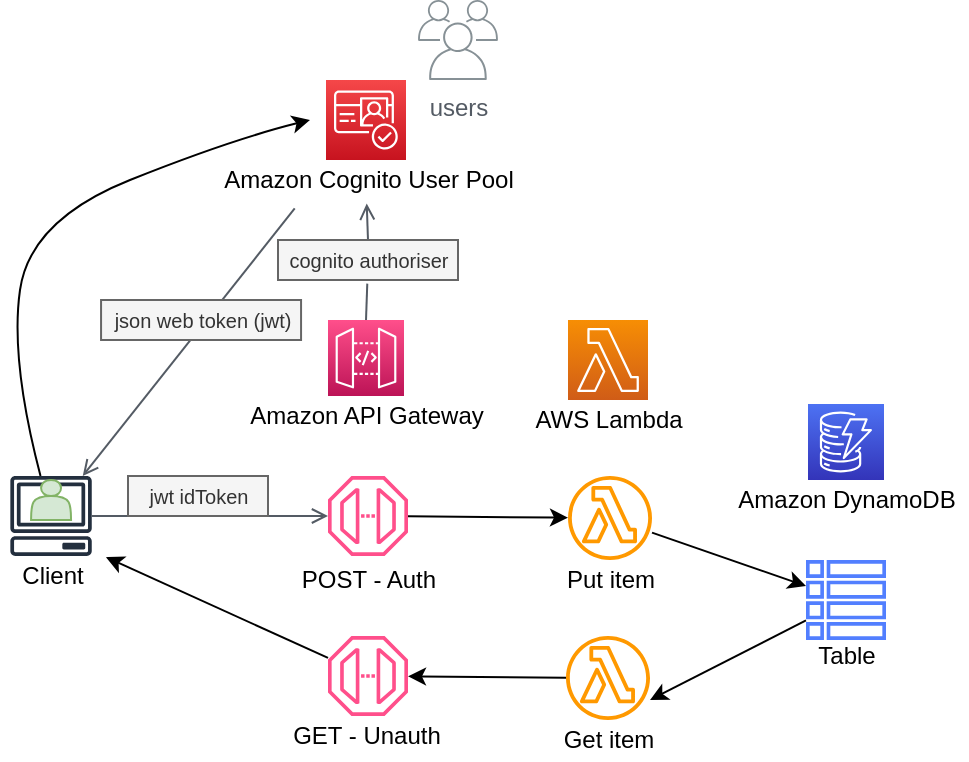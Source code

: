 <mxfile version="15.4.0" type="device"><diagram id="HDumXOGcd3Bo51QlFLMb" name="Page-1"><mxGraphModel dx="1024" dy="592" grid="1" gridSize="10" guides="1" tooltips="1" connect="1" arrows="1" fold="1" page="1" pageScale="1" pageWidth="850" pageHeight="1100" math="0" shadow="0"><root><mxCell id="0"/><mxCell id="1" parent="0"/><mxCell id="j23QDomNIH6v-MCIvNe9-1" value="" style="sketch=0;outlineConnect=0;fontColor=#232F3E;gradientColor=none;fillColor=#232F3E;strokeColor=none;dashed=0;verticalLabelPosition=bottom;verticalAlign=top;align=center;html=1;fontSize=12;fontStyle=0;aspect=fixed;pointerEvents=1;shape=mxgraph.aws4.client;" vertex="1" parent="1"><mxGeometry x="80" y="238" width="41.05" height="40" as="geometry"/></mxCell><mxCell id="j23QDomNIH6v-MCIvNe9-2" value="" style="sketch=0;points=[[0,0,0],[0.25,0,0],[0.5,0,0],[0.75,0,0],[1,0,0],[0,1,0],[0.25,1,0],[0.5,1,0],[0.75,1,0],[1,1,0],[0,0.25,0],[0,0.5,0],[0,0.75,0],[1,0.25,0],[1,0.5,0],[1,0.75,0]];outlineConnect=0;fontColor=#232F3E;gradientColor=#FF4F8B;gradientDirection=north;fillColor=#BC1356;strokeColor=#ffffff;dashed=0;verticalLabelPosition=bottom;verticalAlign=top;align=center;html=1;fontSize=12;fontStyle=0;aspect=fixed;shape=mxgraph.aws4.resourceIcon;resIcon=mxgraph.aws4.api_gateway;" vertex="1" parent="1"><mxGeometry x="239" y="160" width="38" height="38" as="geometry"/></mxCell><mxCell id="j23QDomNIH6v-MCIvNe9-106" value="" style="edgeStyle=none;rounded=0;orthogonalLoop=1;jettySize=auto;html=1;" edge="1" parent="1" source="j23QDomNIH6v-MCIvNe9-3" target="j23QDomNIH6v-MCIvNe9-7"><mxGeometry relative="1" as="geometry"/></mxCell><mxCell id="j23QDomNIH6v-MCIvNe9-3" value="" style="sketch=0;outlineConnect=0;fontColor=#232F3E;gradientColor=none;fillColor=#FF4F8B;strokeColor=none;dashed=0;verticalLabelPosition=bottom;verticalAlign=top;align=center;html=1;fontSize=12;fontStyle=0;aspect=fixed;pointerEvents=1;shape=mxgraph.aws4.endpoint;" vertex="1" parent="1"><mxGeometry x="239" y="238" width="40" height="40" as="geometry"/></mxCell><mxCell id="j23QDomNIH6v-MCIvNe9-110" style="edgeStyle=none;rounded=0;orthogonalLoop=1;jettySize=auto;html=1;entryX=1.049;entryY=0.03;entryDx=0;entryDy=0;entryPerimeter=0;" edge="1" parent="1" source="j23QDomNIH6v-MCIvNe9-4" target="j23QDomNIH6v-MCIvNe9-12"><mxGeometry relative="1" as="geometry"/></mxCell><mxCell id="j23QDomNIH6v-MCIvNe9-4" value="" style="sketch=0;outlineConnect=0;fontColor=#232F3E;gradientColor=none;fillColor=#FF4F8B;strokeColor=none;dashed=0;verticalLabelPosition=bottom;verticalAlign=top;align=center;html=1;fontSize=12;fontStyle=0;aspect=fixed;pointerEvents=1;shape=mxgraph.aws4.endpoint;" vertex="1" parent="1"><mxGeometry x="239" y="318" width="40" height="40" as="geometry"/></mxCell><mxCell id="j23QDomNIH6v-MCIvNe9-5" value="" style="sketch=0;points=[[0,0,0],[0.25,0,0],[0.5,0,0],[0.75,0,0],[1,0,0],[0,1,0],[0.25,1,0],[0.5,1,0],[0.75,1,0],[1,1,0],[0,0.25,0],[0,0.5,0],[0,0.75,0],[1,0.25,0],[1,0.5,0],[1,0.75,0]];outlineConnect=0;fontColor=#232F3E;gradientColor=#F54749;gradientDirection=north;fillColor=#C7131F;strokeColor=#ffffff;dashed=0;verticalLabelPosition=bottom;verticalAlign=top;align=center;html=1;fontSize=12;fontStyle=0;aspect=fixed;shape=mxgraph.aws4.resourceIcon;resIcon=mxgraph.aws4.cognito;" vertex="1" parent="1"><mxGeometry x="238" y="40" width="40" height="40" as="geometry"/></mxCell><mxCell id="j23QDomNIH6v-MCIvNe9-6" value="" style="sketch=0;points=[[0,0,0],[0.25,0,0],[0.5,0,0],[0.75,0,0],[1,0,0],[0,1,0],[0.25,1,0],[0.5,1,0],[0.75,1,0],[1,1,0],[0,0.25,0],[0,0.5,0],[0,0.75,0],[1,0.25,0],[1,0.5,0],[1,0.75,0]];outlineConnect=0;fontColor=#232F3E;gradientColor=#F78E04;gradientDirection=north;fillColor=#D05C17;strokeColor=#ffffff;dashed=0;verticalLabelPosition=bottom;verticalAlign=top;align=center;html=1;fontSize=12;fontStyle=0;aspect=fixed;shape=mxgraph.aws4.resourceIcon;resIcon=mxgraph.aws4.lambda;" vertex="1" parent="1"><mxGeometry x="359" y="160" width="40" height="40" as="geometry"/></mxCell><mxCell id="j23QDomNIH6v-MCIvNe9-107" value="" style="edgeStyle=none;rounded=0;orthogonalLoop=1;jettySize=auto;html=1;" edge="1" parent="1" source="j23QDomNIH6v-MCIvNe9-7" target="j23QDomNIH6v-MCIvNe9-11"><mxGeometry relative="1" as="geometry"/></mxCell><mxCell id="j23QDomNIH6v-MCIvNe9-7" value="" style="sketch=0;outlineConnect=0;fontColor=#232F3E;gradientColor=none;fillColor=#FF9900;strokeColor=none;dashed=0;verticalLabelPosition=bottom;verticalAlign=top;align=center;html=1;fontSize=12;fontStyle=0;aspect=fixed;pointerEvents=1;shape=mxgraph.aws4.lambda_function;" vertex="1" parent="1"><mxGeometry x="359" y="238" width="42" height="42" as="geometry"/></mxCell><mxCell id="j23QDomNIH6v-MCIvNe9-109" style="edgeStyle=none;rounded=0;orthogonalLoop=1;jettySize=auto;html=1;" edge="1" parent="1" source="j23QDomNIH6v-MCIvNe9-8" target="j23QDomNIH6v-MCIvNe9-4"><mxGeometry relative="1" as="geometry"/></mxCell><mxCell id="j23QDomNIH6v-MCIvNe9-8" value="" style="sketch=0;outlineConnect=0;fontColor=#232F3E;gradientColor=none;fillColor=#FF9900;strokeColor=none;dashed=0;verticalLabelPosition=bottom;verticalAlign=top;align=center;html=1;fontSize=12;fontStyle=0;aspect=fixed;pointerEvents=1;shape=mxgraph.aws4.lambda_function;" vertex="1" parent="1"><mxGeometry x="358" y="318" width="42" height="42" as="geometry"/></mxCell><mxCell id="j23QDomNIH6v-MCIvNe9-9" value="" style="sketch=0;points=[[0,0,0],[0.25,0,0],[0.5,0,0],[0.75,0,0],[1,0,0],[0,1,0],[0.25,1,0],[0.5,1,0],[0.75,1,0],[1,1,0],[0,0.25,0],[0,0.5,0],[0,0.75,0],[1,0.25,0],[1,0.5,0],[1,0.75,0]];outlineConnect=0;fontColor=#232F3E;gradientColor=#4D72F3;gradientDirection=north;fillColor=#3334B9;strokeColor=#ffffff;dashed=0;verticalLabelPosition=bottom;verticalAlign=top;align=center;html=1;fontSize=12;fontStyle=0;aspect=fixed;shape=mxgraph.aws4.resourceIcon;resIcon=mxgraph.aws4.dynamodb;" vertex="1" parent="1"><mxGeometry x="479" y="202" width="38" height="38" as="geometry"/></mxCell><mxCell id="j23QDomNIH6v-MCIvNe9-108" style="edgeStyle=none;rounded=0;orthogonalLoop=1;jettySize=auto;html=1;entryX=1;entryY=0.762;entryDx=0;entryDy=0;entryPerimeter=0;" edge="1" parent="1" source="j23QDomNIH6v-MCIvNe9-11" target="j23QDomNIH6v-MCIvNe9-8"><mxGeometry relative="1" as="geometry"/></mxCell><mxCell id="j23QDomNIH6v-MCIvNe9-11" value="" style="sketch=0;outlineConnect=0;fontColor=#232F3E;gradientColor=none;fillColor=#527FFF;strokeColor=none;dashed=0;verticalLabelPosition=bottom;verticalAlign=top;align=center;html=1;fontSize=12;fontStyle=0;aspect=fixed;pointerEvents=1;shape=mxgraph.aws4.table;" vertex="1" parent="1"><mxGeometry x="478" y="280" width="40" height="40" as="geometry"/></mxCell><mxCell id="j23QDomNIH6v-MCIvNe9-12" value="Client" style="text;html=1;resizable=0;autosize=1;align=center;verticalAlign=middle;points=[];fillColor=none;strokeColor=none;rounded=0;" vertex="1" parent="1"><mxGeometry x="75.53" y="278" width="50" height="20" as="geometry"/></mxCell><mxCell id="j23QDomNIH6v-MCIvNe9-13" value="Table&lt;span style=&quot;color: rgba(0 , 0 , 0 , 0) ; font-family: monospace ; font-size: 0px&quot;&gt;%3CmxGraphModel%3E%3Croot%3E%3CmxCell%20id%3D%220%22%2F%3E%3CmxCell%20id%3D%221%22%20parent%3D%220%22%2F%3E%3CmxCell%20id%3D%222%22%20value%3D%22Client%22%20style%3D%22text%3Bhtml%3D1%3Bresizable%3D0%3Bautosize%3D1%3Balign%3Dcenter%3BverticalAlign%3Dmiddle%3Bpoints%3D%5B%5D%3BfillColor%3Dnone%3BstrokeColor%3Dnone%3Brounded%3D0%3B%22%20vertex%3D%221%22%20parent%3D%221%22%3E%3CmxGeometry%20x%3D%2275.53%22%20y%3D%22278%22%20width%3D%2250%22%20height%3D%2220%22%20as%3D%22geometry%22%2F%3E%3C%2FmxCell%3E%3C%2Froot%3E%3C%2FmxGraphModel%3E&lt;/span&gt;&lt;span style=&quot;color: rgba(0 , 0 , 0 , 0) ; font-family: monospace ; font-size: 0px&quot;&gt;%3CmxGraphModel%3E%3Croot%3E%3CmxCell%20id%3D%220%22%2F%3E%3CmxCell%20id%3D%221%22%20parent%3D%220%22%2F%3E%3CmxCell%20id%3D%222%22%20value%3D%22Client%22%20style%3D%22text%3Bhtml%3D1%3Bresizable%3D0%3Bautosize%3D1%3Balign%3Dcenter%3BverticalAlign%3Dmiddle%3Bpoints%3D%5B%5D%3BfillColor%3Dnone%3BstrokeColor%3Dnone%3Brounded%3D0%3B%22%20vertex%3D%221%22%20parent%3D%221%22%3E%3CmxGeometry%20x%3D%2275.53%22%20y%3D%22278%22%20width%3D%2250%22%20height%3D%2220%22%20as%3D%22geometry%22%2F%3E%3C%2FmxCell%3E%3C%2Froot%3E%3C%2FmxGraphModel%3E&lt;/span&gt;" style="text;html=1;resizable=0;autosize=1;align=center;verticalAlign=middle;points=[];fillColor=none;strokeColor=none;rounded=0;" vertex="1" parent="1"><mxGeometry x="478" y="318" width="40" height="20" as="geometry"/></mxCell><mxCell id="j23QDomNIH6v-MCIvNe9-14" value="Amazon DynamoDB&lt;span style=&quot;color: rgba(0 , 0 , 0 , 0) ; font-family: monospace ; font-size: 0px&quot;&gt;%3CmxGraphModel%3E%3Croot%3E%3CmxCell%20id%3D%220%22%2F%3E%3CmxCell%20id%3D%221%22%20parent%3D%220%22%2F%3E%3CmxCell%20id%3D%222%22%20value%3D%22Table%26lt%3Bspan%20style%3D%26quot%3Bcolor%3A%20rgba(0%20%2C%200%20%2C%200%20%2C%200)%20%3B%20font-family%3A%20monospace%20%3B%20font-size%3A%200px%26quot%3B%26gt%3B%253CmxGraphModel%253E%253Croot%253E%253CmxCell%2520id%253D%25220%2522%252F%253E%253CmxCell%2520id%253D%25221%2522%2520parent%253D%25220%2522%252F%253E%253CmxCell%2520id%253D%25222%2522%2520value%253D%2522Client%2522%2520style%253D%2522text%253Bhtml%253D1%253Bresizable%253D0%253Bautosize%253D1%253Balign%253Dcenter%253BverticalAlign%253Dmiddle%253Bpoints%253D%255B%255D%253BfillColor%253Dnone%253BstrokeColor%253Dnone%253Brounded%253D0%253B%2522%2520vertex%253D%25221%2522%2520parent%253D%25221%2522%253E%253CmxGeometry%2520x%253D%252275.53%2522%2520y%253D%2522278%2522%2520width%253D%252250%2522%2520height%253D%252220%2522%2520as%253D%2522geometry%2522%252F%253E%253C%252FmxCell%253E%253C%252Froot%253E%253C%252FmxGraphModel%253E%26lt%3B%2Fspan%26gt%3B%26lt%3Bspan%20style%3D%26quot%3Bcolor%3A%20rgba(0%20%2C%200%20%2C%200%20%2C%200)%20%3B%20font-family%3A%20monospace%20%3B%20font-size%3A%200px%26quot%3B%26gt%3B%253CmxGraphModel%253E%253Croot%253E%253CmxCell%2520id%253D%25220%2522%252F%253E%253CmxCell%2520id%253D%25221%2522%2520parent%253D%25220%2522%252F%253E%253CmxCell%2520id%253D%25222%2522%2520value%253D%2522Client%2522%2520style%253D%2522text%253Bhtml%253D1%253Bresizable%253D0%253Bautosize%253D1%253Balign%253Dcenter%253BverticalAlign%253Dmiddle%253Bpoints%253D%255B%255D%253BfillColor%253Dnone%253BstrokeColor%253Dnone%253Brounded%253D0%253B%2522%2520vertex%253D%25221%2522%2520parent%253D%25221%2522%253E%253CmxGeometry%2520x%253D%252275.53%2522%2520y%253D%2522278%2522%2520width%253D%252250%2522%2520height%253D%252220%2522%2520as%253D%2522geometry%2522%252F%253E%253C%252FmxCell%253E%253C%252Froot%253E%253C%252FmxGraphModel%253E%26lt%3B%2Fspan%26gt%3B%22%20style%3D%22text%3Bhtml%3D1%3Bresizable%3D0%3Bautosize%3D1%3Balign%3Dcenter%3BverticalAlign%3Dmiddle%3Bpoints%3D%5B%5D%3BfillColor%3Dnone%3BstrokeColor%3Dnone%3Brounded%3D0%3B%22%20vertex%3D%221%22%20parent%3D%221%22%3E%3CmxGeometry%20x%3D%22439%22%20y%3D%22318%22%20width%3D%2240%22%20height%3D%2220%22%20as%3D%22geometry%22%2F%3E%3C%2FmxCell%3E%3C%2Froot%3E%3C%2FmxGraphModel%3E&lt;/span&gt;" style="text;html=1;resizable=0;autosize=1;align=center;verticalAlign=middle;points=[];fillColor=none;strokeColor=none;rounded=0;" vertex="1" parent="1"><mxGeometry x="438" y="240" width="120" height="20" as="geometry"/></mxCell><mxCell id="j23QDomNIH6v-MCIvNe9-15" value="AWS Lambda&lt;span style=&quot;color: rgba(0 , 0 , 0 , 0) ; font-family: monospace ; font-size: 0px&quot;&gt;%3CmxGraphModel%3E%3Croot%3E%3CmxCell%20id%3D%220%22%2F%3E%3CmxCell%20id%3D%221%22%20parent%3D%220%22%2F%3E%3CmxCell%20id%3D%222%22%20value%3D%22Table%26lt%3Bspan%20style%3D%26quot%3Bcolor%3A%20rgba(0%20%2C%200%20%2C%200%20%2C%200)%20%3B%20font-family%3A%20monospace%20%3B%20font-size%3A%200px%26quot%3B%26gt%3B%253CmxGraphModel%253E%253Croot%253E%253CmxCell%2520id%253D%25220%2522%252F%253E%253CmxCell%2520id%253D%25221%2522%2520parent%253D%25220%2522%252F%253E%253CmxCell%2520id%253D%25222%2522%2520value%253D%2522Client%2522%2520style%253D%2522text%253Bhtml%253D1%253Bresizable%253D0%253Bautosize%253D1%253Balign%253Dcenter%253BverticalAlign%253Dmiddle%253Bpoints%253D%255B%255D%253BfillColor%253Dnone%253BstrokeColor%253Dnone%253Brounded%253D0%253B%2522%2520vertex%253D%25221%2522%2520parent%253D%25221%2522%253E%253CmxGeometry%2520x%253D%252275.53%2522%2520y%253D%2522278%2522%2520width%253D%252250%2522%2520height%253D%252220%2522%2520as%253D%2522geometry%2522%252F%253E%253C%252FmxCell%253E%253C%252Froot%253E%253C%252FmxGraphModel%253E%26lt%3B%2Fspan%26gt%3B%26lt%3Bspan%20style%3D%26quot%3Bcolor%3A%20rgba(0%20%2C%200%20%2C%200%20%2C%200)%20%3B%20font-family%3A%20monospace%20%3B%20font-size%3A%200px%26quot%3B%26gt%3B%253CmxGraphModel%253E%253Croot%253E%253CmxCell%2520id%253D%25220%2522%252F%253E%253CmxCell%2520id%253D%25221%2522%2520parent%253D%25220%2522%252F%253E%253CmxCell%2520id%253D%25222%2522%2520value%253D%2522Client%2522%2520style%253D%2522text%253Bhtml%253D1%253Bresizable%253D0%253Bautosize%253D1%253Balign%253Dcenter%253BverticalAlign%253Dmiddle%253Bpoints%253D%255B%255D%253BfillColor%253Dnone%253BstrokeColor%253Dnone%253Brounded%253D0%253B%2522%2520vertex%253D%25221%2522%2520parent%253D%25221%2522%253E%253CmxGeometry%2520x%253D%252275.53%2522%2520y%253D%2522278%2522%2520width%253D%252250%2522%2520height%253D%252220%2522%2520as%253D%2522geometry%2522%252F%253E%253C%252FmxCell%253E%253C%252Froot%253E%253C%252FmxGraphModel%253E%26lt%3B%2Fspan%26gt%3B%22%20style%3D%22text%3Bhtml%3D1%3Bresizable%3D0%3Bautosize%3D1%3Balign%3Dcenter%3BverticalAlign%3Dmiddle%3Bpoints%3D%5B%5D%3BfillColor%3Dnone%3BstrokeColor%3Dnone%3Brounded%3D0%3B%22%20vertex%3D%221%22%20parent%3D%221%22%3E%3CmxGeometry%20x%3D%22439%22%20y%3D%22318%22%20width%3D%2240%22%20height%3D%2220%22%20as%3D%22geometry%22%2F%3E%3C%2FmxCell%3E%3C%2Froot%3E%3C%2FmxGraphModel%3E&lt;/span&gt;" style="text;html=1;resizable=0;autosize=1;align=center;verticalAlign=middle;points=[];fillColor=none;strokeColor=none;rounded=0;" vertex="1" parent="1"><mxGeometry x="334" y="200" width="90" height="20" as="geometry"/></mxCell><mxCell id="j23QDomNIH6v-MCIvNe9-16" value="Put item" style="text;html=1;resizable=0;autosize=1;align=center;verticalAlign=middle;points=[];fillColor=none;strokeColor=none;rounded=0;" vertex="1" parent="1"><mxGeometry x="350" y="280" width="60" height="20" as="geometry"/></mxCell><mxCell id="j23QDomNIH6v-MCIvNe9-17" value="Get item" style="text;html=1;resizable=0;autosize=1;align=center;verticalAlign=middle;points=[];fillColor=none;strokeColor=none;rounded=0;" vertex="1" parent="1"><mxGeometry x="349" y="360" width="60" height="20" as="geometry"/></mxCell><mxCell id="j23QDomNIH6v-MCIvNe9-18" value="Amazon Cognito User Pool" style="text;html=1;resizable=0;autosize=1;align=center;verticalAlign=middle;points=[];fillColor=none;strokeColor=none;rounded=0;" vertex="1" parent="1"><mxGeometry x="179" y="80" width="160" height="20" as="geometry"/></mxCell><mxCell id="j23QDomNIH6v-MCIvNe9-19" value="Amazon API Gateway" style="text;html=1;resizable=0;autosize=1;align=center;verticalAlign=middle;points=[];fillColor=none;strokeColor=none;rounded=0;" vertex="1" parent="1"><mxGeometry x="193" y="198" width="130" height="20" as="geometry"/></mxCell><mxCell id="j23QDomNIH6v-MCIvNe9-20" value="POST - Auth" style="text;html=1;resizable=0;autosize=1;align=center;verticalAlign=middle;points=[];fillColor=none;strokeColor=none;rounded=0;" vertex="1" parent="1"><mxGeometry x="219" y="280" width="80" height="20" as="geometry"/></mxCell><mxCell id="j23QDomNIH6v-MCIvNe9-21" value="GET - Unauth" style="text;html=1;resizable=0;autosize=1;align=center;verticalAlign=middle;points=[];fillColor=none;strokeColor=none;rounded=0;" vertex="1" parent="1"><mxGeometry x="213" y="358" width="90" height="20" as="geometry"/></mxCell><mxCell id="j23QDomNIH6v-MCIvNe9-86" value="" style="shape=actor;whiteSpace=wrap;html=1;fillColor=#d5e8d4;strokeColor=#82b366;" vertex="1" parent="1"><mxGeometry x="90.53" y="240" width="20" height="20" as="geometry"/></mxCell><mxCell id="j23QDomNIH6v-MCIvNe9-88" value="users" style="sketch=0;outlineConnect=0;gradientColor=none;fontColor=#545B64;strokeColor=none;fillColor=#879196;dashed=0;verticalLabelPosition=bottom;verticalAlign=top;align=center;html=1;fontSize=12;fontStyle=0;aspect=fixed;shape=mxgraph.aws4.illustration_users;pointerEvents=1" vertex="1" parent="1"><mxGeometry x="284" width="40" height="40" as="geometry"/></mxCell><mxCell id="j23QDomNIH6v-MCIvNe9-93" value="" style="edgeStyle=orthogonalEdgeStyle;html=1;endArrow=open;elbow=vertical;startArrow=none;endFill=0;strokeColor=#545B64;rounded=0;" edge="1" parent="1" source="j23QDomNIH6v-MCIvNe9-1" target="j23QDomNIH6v-MCIvNe9-3"><mxGeometry width="100" relative="1" as="geometry"><mxPoint x="370" y="310" as="sourcePoint"/><mxPoint x="470" y="310" as="targetPoint"/></mxGeometry></mxCell><mxCell id="j23QDomNIH6v-MCIvNe9-94" value="&lt;font style=&quot;font-size: 10px&quot;&gt;jwt idToken&lt;/font&gt;" style="text;html=1;resizable=0;autosize=1;align=center;verticalAlign=middle;points=[];fillColor=#f5f5f5;strokeColor=#666666;rounded=0;rotation=0;fontColor=#333333;" vertex="1" parent="1"><mxGeometry x="139" y="238" width="70" height="20" as="geometry"/></mxCell><mxCell id="j23QDomNIH6v-MCIvNe9-99" value="" style="edgeStyle=orthogonalEdgeStyle;html=1;endArrow=open;elbow=vertical;startArrow=none;endFill=0;strokeColor=#545B64;rounded=0;entryX=0.496;entryY=1.09;entryDx=0;entryDy=0;entryPerimeter=0;exitX=0.5;exitY=0;exitDx=0;exitDy=0;exitPerimeter=0;" edge="1" parent="1" source="j23QDomNIH6v-MCIvNe9-104" target="j23QDomNIH6v-MCIvNe9-18"><mxGeometry width="100" relative="1" as="geometry"><mxPoint x="260" y="150" as="sourcePoint"/><mxPoint x="470" y="310" as="targetPoint"/></mxGeometry></mxCell><mxCell id="j23QDomNIH6v-MCIvNe9-102" value="" style="curved=1;endArrow=classic;html=1;rounded=0;" edge="1" parent="1" source="j23QDomNIH6v-MCIvNe9-1"><mxGeometry width="50" height="50" relative="1" as="geometry"><mxPoint x="400" y="330" as="sourcePoint"/><mxPoint x="230" y="60" as="targetPoint"/><Array as="points"><mxPoint x="80" y="180"/><mxPoint x="90" y="110"/><mxPoint x="190" y="70"/></Array></mxGeometry></mxCell><mxCell id="j23QDomNIH6v-MCIvNe9-103" value="" style="html=1;endArrow=open;elbow=vertical;startArrow=none;endFill=0;strokeColor=#545B64;rounded=0;exitX=0.271;exitY=1.21;exitDx=0;exitDy=0;exitPerimeter=0;" edge="1" parent="1" source="j23QDomNIH6v-MCIvNe9-18" target="j23QDomNIH6v-MCIvNe9-1"><mxGeometry width="100" relative="1" as="geometry"><mxPoint x="370" y="310" as="sourcePoint"/><mxPoint x="470" y="310" as="targetPoint"/></mxGeometry></mxCell><mxCell id="j23QDomNIH6v-MCIvNe9-92" value="&lt;font style=&quot;font-size: 10px&quot;&gt;json web token (jwt)&lt;/font&gt;" style="text;html=1;resizable=0;autosize=1;align=center;verticalAlign=middle;points=[];fillColor=#f5f5f5;strokeColor=#666666;rounded=0;rotation=0;fontColor=#333333;" vertex="1" parent="1"><mxGeometry x="125.53" y="150" width="100" height="20" as="geometry"/></mxCell><mxCell id="j23QDomNIH6v-MCIvNe9-104" value="&lt;font style=&quot;font-size: 10px&quot;&gt;cognito authoriser&lt;br&gt;&lt;/font&gt;" style="text;html=1;resizable=0;autosize=1;align=center;verticalAlign=middle;points=[];fillColor=#f5f5f5;strokeColor=#666666;rounded=0;rotation=0;fontColor=#333333;" vertex="1" parent="1"><mxGeometry x="214" y="120" width="90" height="20" as="geometry"/></mxCell><mxCell id="j23QDomNIH6v-MCIvNe9-105" value="" style="edgeStyle=orthogonalEdgeStyle;html=1;endArrow=none;elbow=vertical;startArrow=none;endFill=0;strokeColor=#545B64;rounded=0;entryX=0.496;entryY=1.09;entryDx=0;entryDy=0;entryPerimeter=0;exitX=0.5;exitY=0;exitDx=0;exitDy=0;exitPerimeter=0;" edge="1" parent="1" source="j23QDomNIH6v-MCIvNe9-2" target="j23QDomNIH6v-MCIvNe9-104"><mxGeometry width="100" relative="1" as="geometry"><mxPoint x="258" y="160" as="sourcePoint"/><mxPoint x="258.36" y="101.8" as="targetPoint"/></mxGeometry></mxCell></root></mxGraphModel></diagram></mxfile>